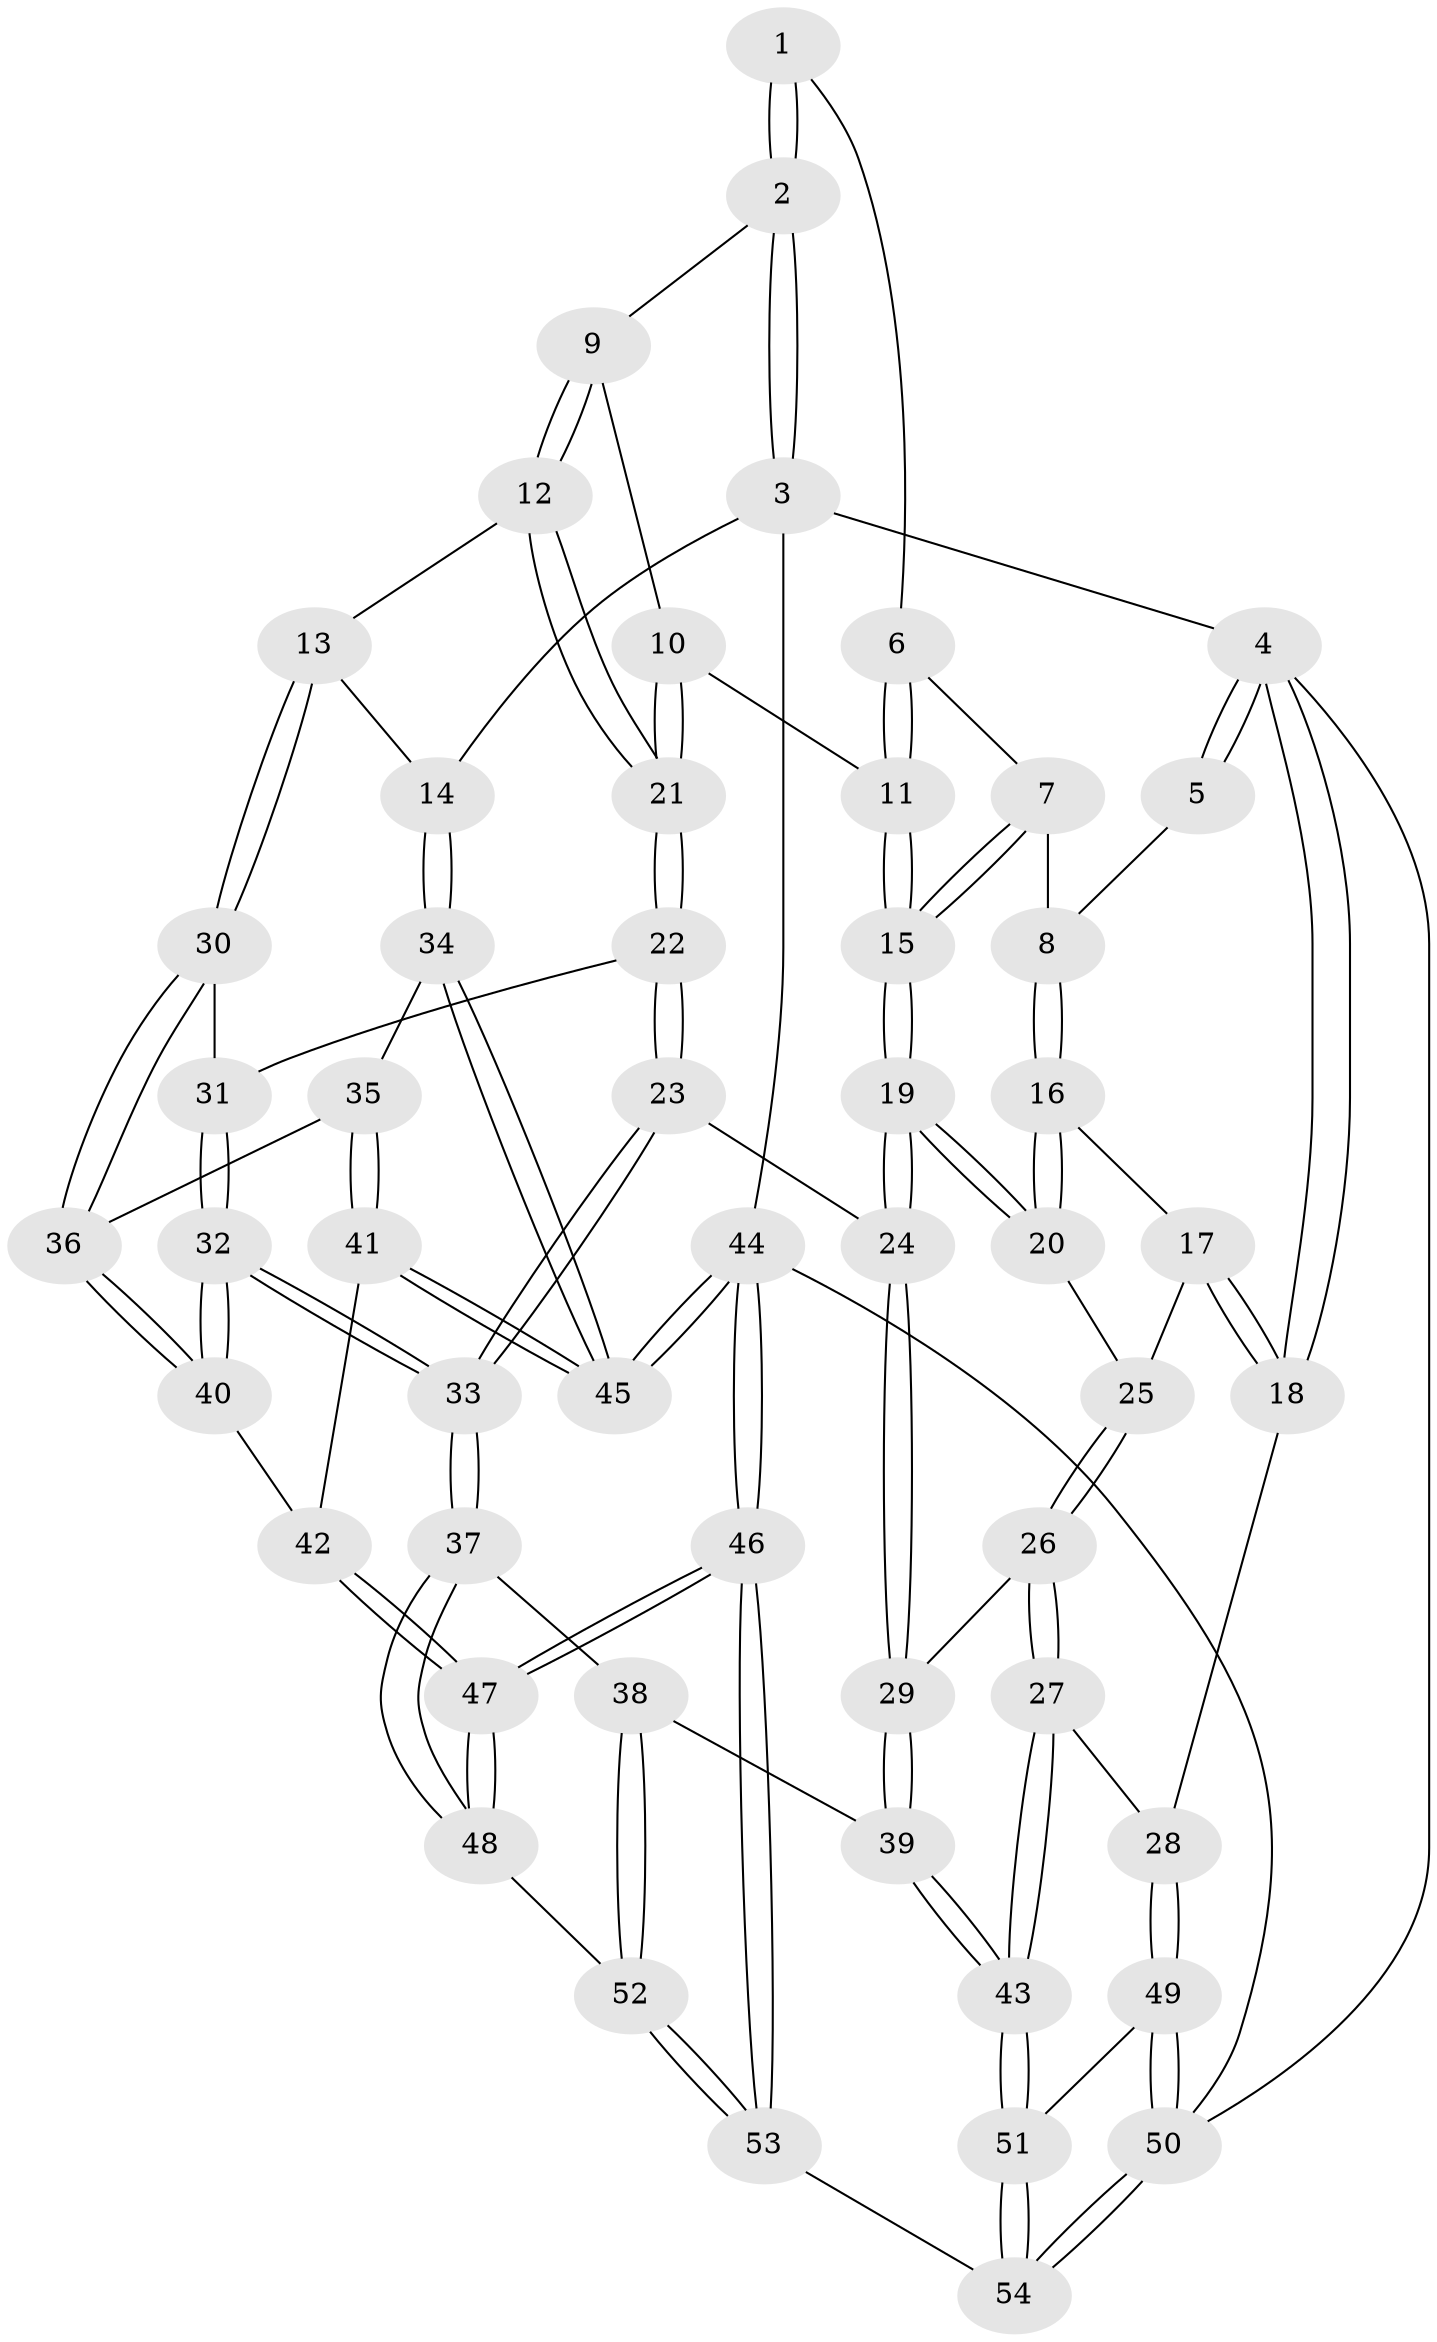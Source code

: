 // coarse degree distribution, {4: 0.2857142857142857, 3: 0.23809523809523808, 5: 0.2857142857142857, 6: 0.047619047619047616, 7: 0.047619047619047616, 2: 0.047619047619047616, 8: 0.047619047619047616}
// Generated by graph-tools (version 1.1) at 2025/21/03/04/25 18:21:15]
// undirected, 54 vertices, 132 edges
graph export_dot {
graph [start="1"]
  node [color=gray90,style=filled];
  1 [pos="+0.6088532895857901+0"];
  2 [pos="+0.7077011705463754+0"];
  3 [pos="+1+0"];
  4 [pos="+0+0"];
  5 [pos="+0.24635703938978853+0"];
  6 [pos="+0.504898934668442+0.0058742718347314276"];
  7 [pos="+0.43574077082558366+0.061520640957233245"];
  8 [pos="+0.25518586588529163+0"];
  9 [pos="+0.7201649890363141+0"];
  10 [pos="+0.6737435642192205+0.08201231608933399"];
  11 [pos="+0.5363664241904509+0.10741766339950955"];
  12 [pos="+0.942794669598377+0.15856480016700158"];
  13 [pos="+1+0.18330508972755977"];
  14 [pos="+1+0.16619380273011755"];
  15 [pos="+0.46038780948298835+0.17536239439635426"];
  16 [pos="+0.2425820941436405+0.001975798489016074"];
  17 [pos="+0.05382050781573113+0.15885847524811128"];
  18 [pos="+0+0.19042519445514514"];
  19 [pos="+0.4294973632743155+0.2635372840209349"];
  20 [pos="+0.3159530627373303+0.18888733182831402"];
  21 [pos="+0.7126424496557789+0.25292575682879387"];
  22 [pos="+0.706499578273455+0.26616627643078844"];
  23 [pos="+0.6257405786821718+0.30710496496811107"];
  24 [pos="+0.45456575338456123+0.3210967916098411"];
  25 [pos="+0.18592836449505992+0.2473617766495291"];
  26 [pos="+0.1816074895308073+0.40630226050923746"];
  27 [pos="+0.01969145580220134+0.5278643972558481"];
  28 [pos="+0+0.5476996134407374"];
  29 [pos="+0.42357977783947315+0.38217652190739776"];
  30 [pos="+0.8598848395221085+0.41418606023186216"];
  31 [pos="+0.7617047669923842+0.3295522501043941"];
  32 [pos="+0.688703590729026+0.6144875024350646"];
  33 [pos="+0.6877788539196792+0.6147353861802077"];
  34 [pos="+1+0.4463052021723947"];
  35 [pos="+0.9096529350220648+0.46290684144255156"];
  36 [pos="+0.8609583442690243+0.4185031683946913"];
  37 [pos="+0.6579138324608265+0.6359549833599107"];
  38 [pos="+0.5014063624289533+0.6580298934434886"];
  39 [pos="+0.45401307509024635+0.6429995034399524"];
  40 [pos="+0.6939298238372523+0.6136283037278581"];
  41 [pos="+0.9197567342782449+0.6033820882954148"];
  42 [pos="+0.8481999075241516+0.6484578309035277"];
  43 [pos="+0.4288477568732666+0.6561845431683597"];
  44 [pos="+1+1"];
  45 [pos="+1+0.6679027380463123"];
  46 [pos="+1+1"];
  47 [pos="+0.9610415549675765+0.9787548844890623"];
  48 [pos="+0.7539539803056011+0.859294096988342"];
  49 [pos="+0+0.8375029220193152"];
  50 [pos="+0+1"];
  51 [pos="+0.316132169176974+0.8183823799643315"];
  52 [pos="+0.5756105289181092+0.9085551203168308"];
  53 [pos="+0.49581956628715174+1"];
  54 [pos="+0.4198308137598832+1"];
  1 -- 2;
  1 -- 2;
  1 -- 6;
  2 -- 3;
  2 -- 3;
  2 -- 9;
  3 -- 4;
  3 -- 14;
  3 -- 44;
  4 -- 5;
  4 -- 5;
  4 -- 18;
  4 -- 18;
  4 -- 50;
  5 -- 8;
  6 -- 7;
  6 -- 11;
  6 -- 11;
  7 -- 8;
  7 -- 15;
  7 -- 15;
  8 -- 16;
  8 -- 16;
  9 -- 10;
  9 -- 12;
  9 -- 12;
  10 -- 11;
  10 -- 21;
  10 -- 21;
  11 -- 15;
  11 -- 15;
  12 -- 13;
  12 -- 21;
  12 -- 21;
  13 -- 14;
  13 -- 30;
  13 -- 30;
  14 -- 34;
  14 -- 34;
  15 -- 19;
  15 -- 19;
  16 -- 17;
  16 -- 20;
  16 -- 20;
  17 -- 18;
  17 -- 18;
  17 -- 25;
  18 -- 28;
  19 -- 20;
  19 -- 20;
  19 -- 24;
  19 -- 24;
  20 -- 25;
  21 -- 22;
  21 -- 22;
  22 -- 23;
  22 -- 23;
  22 -- 31;
  23 -- 24;
  23 -- 33;
  23 -- 33;
  24 -- 29;
  24 -- 29;
  25 -- 26;
  25 -- 26;
  26 -- 27;
  26 -- 27;
  26 -- 29;
  27 -- 28;
  27 -- 43;
  27 -- 43;
  28 -- 49;
  28 -- 49;
  29 -- 39;
  29 -- 39;
  30 -- 31;
  30 -- 36;
  30 -- 36;
  31 -- 32;
  31 -- 32;
  32 -- 33;
  32 -- 33;
  32 -- 40;
  32 -- 40;
  33 -- 37;
  33 -- 37;
  34 -- 35;
  34 -- 45;
  34 -- 45;
  35 -- 36;
  35 -- 41;
  35 -- 41;
  36 -- 40;
  36 -- 40;
  37 -- 38;
  37 -- 48;
  37 -- 48;
  38 -- 39;
  38 -- 52;
  38 -- 52;
  39 -- 43;
  39 -- 43;
  40 -- 42;
  41 -- 42;
  41 -- 45;
  41 -- 45;
  42 -- 47;
  42 -- 47;
  43 -- 51;
  43 -- 51;
  44 -- 45;
  44 -- 45;
  44 -- 46;
  44 -- 46;
  44 -- 50;
  46 -- 47;
  46 -- 47;
  46 -- 53;
  46 -- 53;
  47 -- 48;
  47 -- 48;
  48 -- 52;
  49 -- 50;
  49 -- 50;
  49 -- 51;
  50 -- 54;
  50 -- 54;
  51 -- 54;
  51 -- 54;
  52 -- 53;
  52 -- 53;
  53 -- 54;
}
